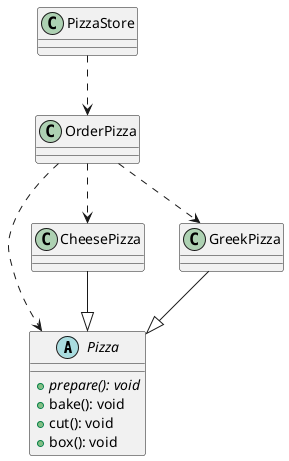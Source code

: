 @startuml

abstract class Pizza {
    +{abstract}prepare(): void
    +bake(): void
    +cut(): void
    +box(): void
}

class CheesePizza
class GreekPizza
class OrderPizza
class PizzaStore

CheesePizza --|> Pizza
GreekPizza --|> Pizza
OrderPizza ..> CheesePizza
OrderPizza ..> GreekPizza
OrderPizza ..> Pizza
PizzaStore ..> OrderPizza

@enduml